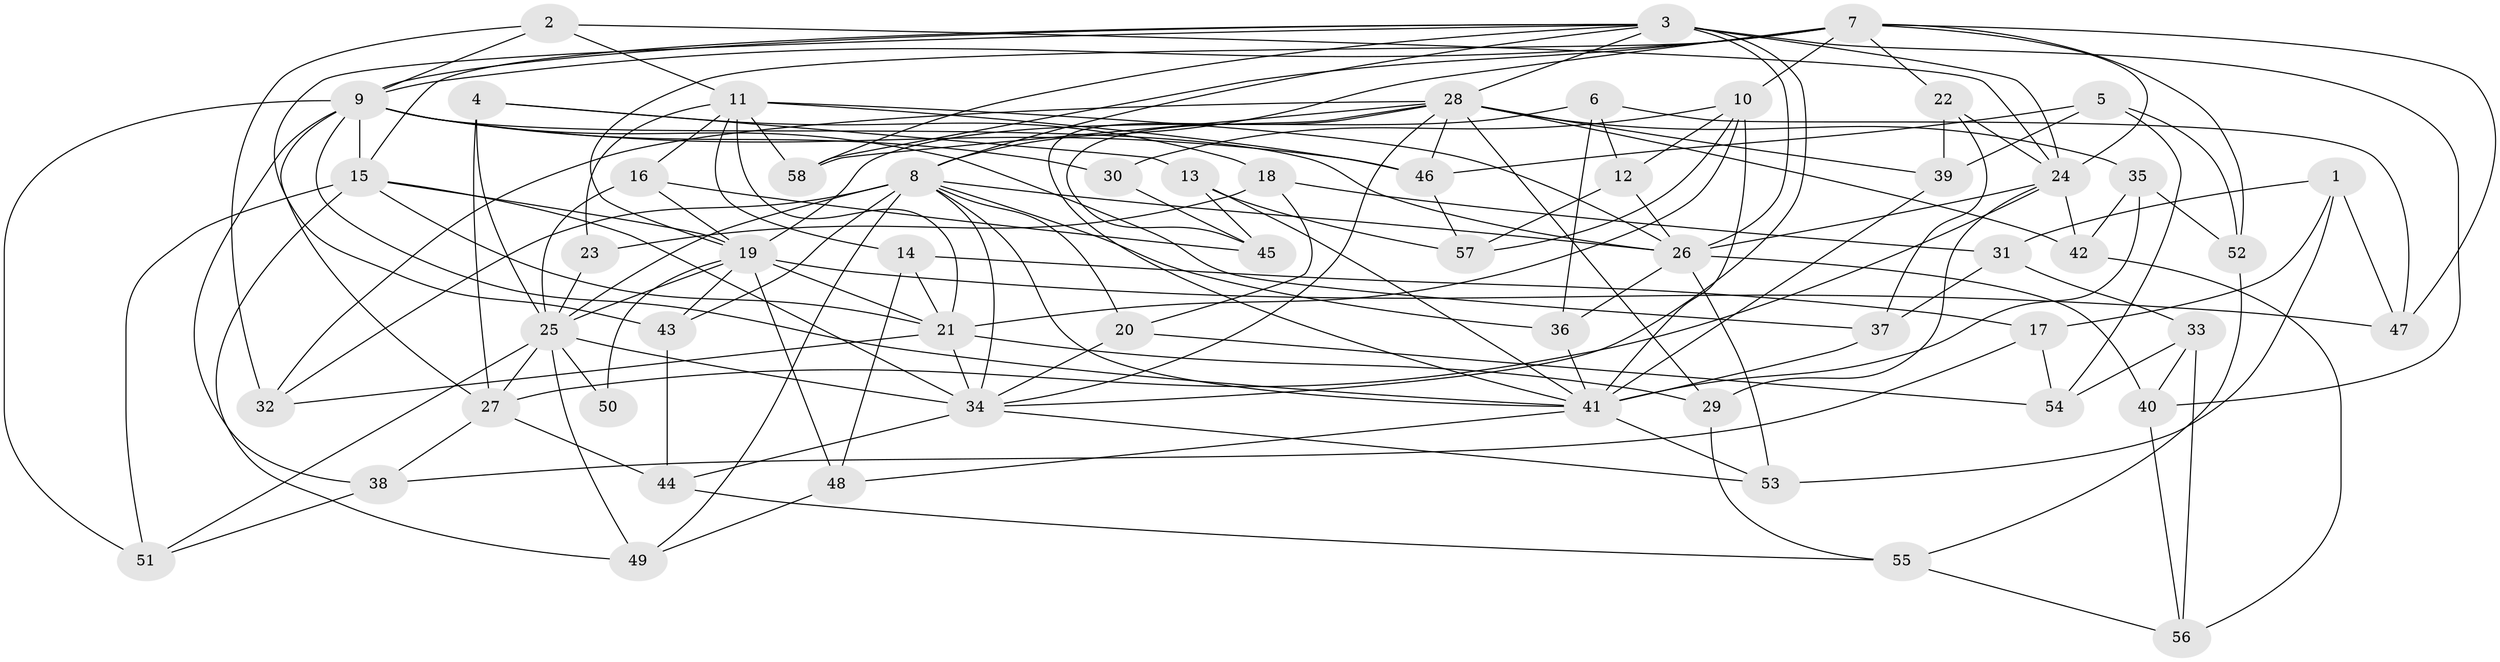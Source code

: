 // original degree distribution, {4: 1.0}
// Generated by graph-tools (version 1.1) at 2025/53/03/04/25 22:53:36]
// undirected, 58 vertices, 155 edges
graph export_dot {
  node [color=gray90,style=filled];
  1;
  2;
  3;
  4;
  5;
  6;
  7;
  8;
  9;
  10;
  11;
  12;
  13;
  14;
  15;
  16;
  17;
  18;
  19;
  20;
  21;
  22;
  23;
  24;
  25;
  26;
  27;
  28;
  29;
  30;
  31;
  32;
  33;
  34;
  35;
  36;
  37;
  38;
  39;
  40;
  41;
  42;
  43;
  44;
  45;
  46;
  47;
  48;
  49;
  50;
  51;
  52;
  53;
  54;
  55;
  56;
  57;
  58;
  1 -- 17 [weight=1.0];
  1 -- 31 [weight=1.0];
  1 -- 47 [weight=1.0];
  1 -- 53 [weight=1.0];
  2 -- 9 [weight=1.0];
  2 -- 11 [weight=1.0];
  2 -- 24 [weight=1.0];
  2 -- 32 [weight=1.0];
  3 -- 8 [weight=1.0];
  3 -- 9 [weight=1.0];
  3 -- 15 [weight=1.0];
  3 -- 24 [weight=2.0];
  3 -- 26 [weight=2.0];
  3 -- 28 [weight=1.0];
  3 -- 34 [weight=1.0];
  3 -- 40 [weight=1.0];
  3 -- 43 [weight=1.0];
  3 -- 58 [weight=1.0];
  4 -- 13 [weight=1.0];
  4 -- 18 [weight=1.0];
  4 -- 25 [weight=1.0];
  4 -- 27 [weight=1.0];
  5 -- 39 [weight=1.0];
  5 -- 46 [weight=1.0];
  5 -- 52 [weight=1.0];
  5 -- 54 [weight=1.0];
  6 -- 12 [weight=1.0];
  6 -- 19 [weight=1.0];
  6 -- 36 [weight=1.0];
  6 -- 47 [weight=1.0];
  7 -- 8 [weight=1.0];
  7 -- 9 [weight=1.0];
  7 -- 10 [weight=1.0];
  7 -- 19 [weight=1.0];
  7 -- 22 [weight=1.0];
  7 -- 24 [weight=2.0];
  7 -- 47 [weight=1.0];
  7 -- 52 [weight=1.0];
  7 -- 58 [weight=1.0];
  8 -- 20 [weight=1.0];
  8 -- 25 [weight=1.0];
  8 -- 26 [weight=2.0];
  8 -- 32 [weight=1.0];
  8 -- 34 [weight=1.0];
  8 -- 36 [weight=1.0];
  8 -- 41 [weight=1.0];
  8 -- 43 [weight=1.0];
  8 -- 49 [weight=1.0];
  9 -- 15 [weight=1.0];
  9 -- 26 [weight=1.0];
  9 -- 27 [weight=1.0];
  9 -- 30 [weight=1.0];
  9 -- 37 [weight=1.0];
  9 -- 38 [weight=1.0];
  9 -- 41 [weight=1.0];
  9 -- 46 [weight=1.0];
  9 -- 51 [weight=1.0];
  10 -- 12 [weight=1.0];
  10 -- 21 [weight=2.0];
  10 -- 30 [weight=2.0];
  10 -- 41 [weight=1.0];
  10 -- 57 [weight=1.0];
  11 -- 14 [weight=1.0];
  11 -- 16 [weight=1.0];
  11 -- 21 [weight=2.0];
  11 -- 23 [weight=2.0];
  11 -- 26 [weight=2.0];
  11 -- 46 [weight=2.0];
  11 -- 58 [weight=1.0];
  12 -- 26 [weight=1.0];
  12 -- 57 [weight=1.0];
  13 -- 41 [weight=1.0];
  13 -- 45 [weight=1.0];
  13 -- 57 [weight=1.0];
  14 -- 17 [weight=1.0];
  14 -- 21 [weight=1.0];
  14 -- 48 [weight=1.0];
  15 -- 19 [weight=1.0];
  15 -- 21 [weight=2.0];
  15 -- 34 [weight=1.0];
  15 -- 49 [weight=1.0];
  15 -- 51 [weight=1.0];
  16 -- 19 [weight=1.0];
  16 -- 25 [weight=1.0];
  16 -- 45 [weight=1.0];
  17 -- 38 [weight=1.0];
  17 -- 54 [weight=1.0];
  18 -- 20 [weight=1.0];
  18 -- 23 [weight=1.0];
  18 -- 31 [weight=1.0];
  19 -- 21 [weight=2.0];
  19 -- 25 [weight=1.0];
  19 -- 43 [weight=1.0];
  19 -- 47 [weight=1.0];
  19 -- 48 [weight=1.0];
  19 -- 50 [weight=2.0];
  20 -- 34 [weight=1.0];
  20 -- 54 [weight=1.0];
  21 -- 29 [weight=1.0];
  21 -- 32 [weight=1.0];
  21 -- 34 [weight=1.0];
  22 -- 24 [weight=1.0];
  22 -- 37 [weight=1.0];
  22 -- 39 [weight=1.0];
  23 -- 25 [weight=1.0];
  24 -- 26 [weight=1.0];
  24 -- 27 [weight=3.0];
  24 -- 29 [weight=1.0];
  24 -- 42 [weight=1.0];
  25 -- 27 [weight=1.0];
  25 -- 34 [weight=2.0];
  25 -- 49 [weight=1.0];
  25 -- 50 [weight=2.0];
  25 -- 51 [weight=1.0];
  26 -- 36 [weight=1.0];
  26 -- 40 [weight=1.0];
  26 -- 53 [weight=1.0];
  27 -- 38 [weight=1.0];
  27 -- 44 [weight=1.0];
  28 -- 29 [weight=1.0];
  28 -- 32 [weight=1.0];
  28 -- 34 [weight=1.0];
  28 -- 35 [weight=1.0];
  28 -- 39 [weight=2.0];
  28 -- 41 [weight=1.0];
  28 -- 42 [weight=1.0];
  28 -- 45 [weight=1.0];
  28 -- 46 [weight=1.0];
  28 -- 58 [weight=1.0];
  29 -- 55 [weight=1.0];
  30 -- 45 [weight=1.0];
  31 -- 33 [weight=1.0];
  31 -- 37 [weight=1.0];
  33 -- 40 [weight=1.0];
  33 -- 54 [weight=1.0];
  33 -- 56 [weight=1.0];
  34 -- 44 [weight=1.0];
  34 -- 53 [weight=1.0];
  35 -- 41 [weight=1.0];
  35 -- 42 [weight=1.0];
  35 -- 52 [weight=1.0];
  36 -- 41 [weight=1.0];
  37 -- 41 [weight=1.0];
  38 -- 51 [weight=1.0];
  39 -- 41 [weight=2.0];
  40 -- 56 [weight=1.0];
  41 -- 48 [weight=1.0];
  41 -- 53 [weight=1.0];
  42 -- 56 [weight=1.0];
  43 -- 44 [weight=1.0];
  44 -- 55 [weight=1.0];
  46 -- 57 [weight=1.0];
  48 -- 49 [weight=1.0];
  52 -- 55 [weight=1.0];
  55 -- 56 [weight=1.0];
}
